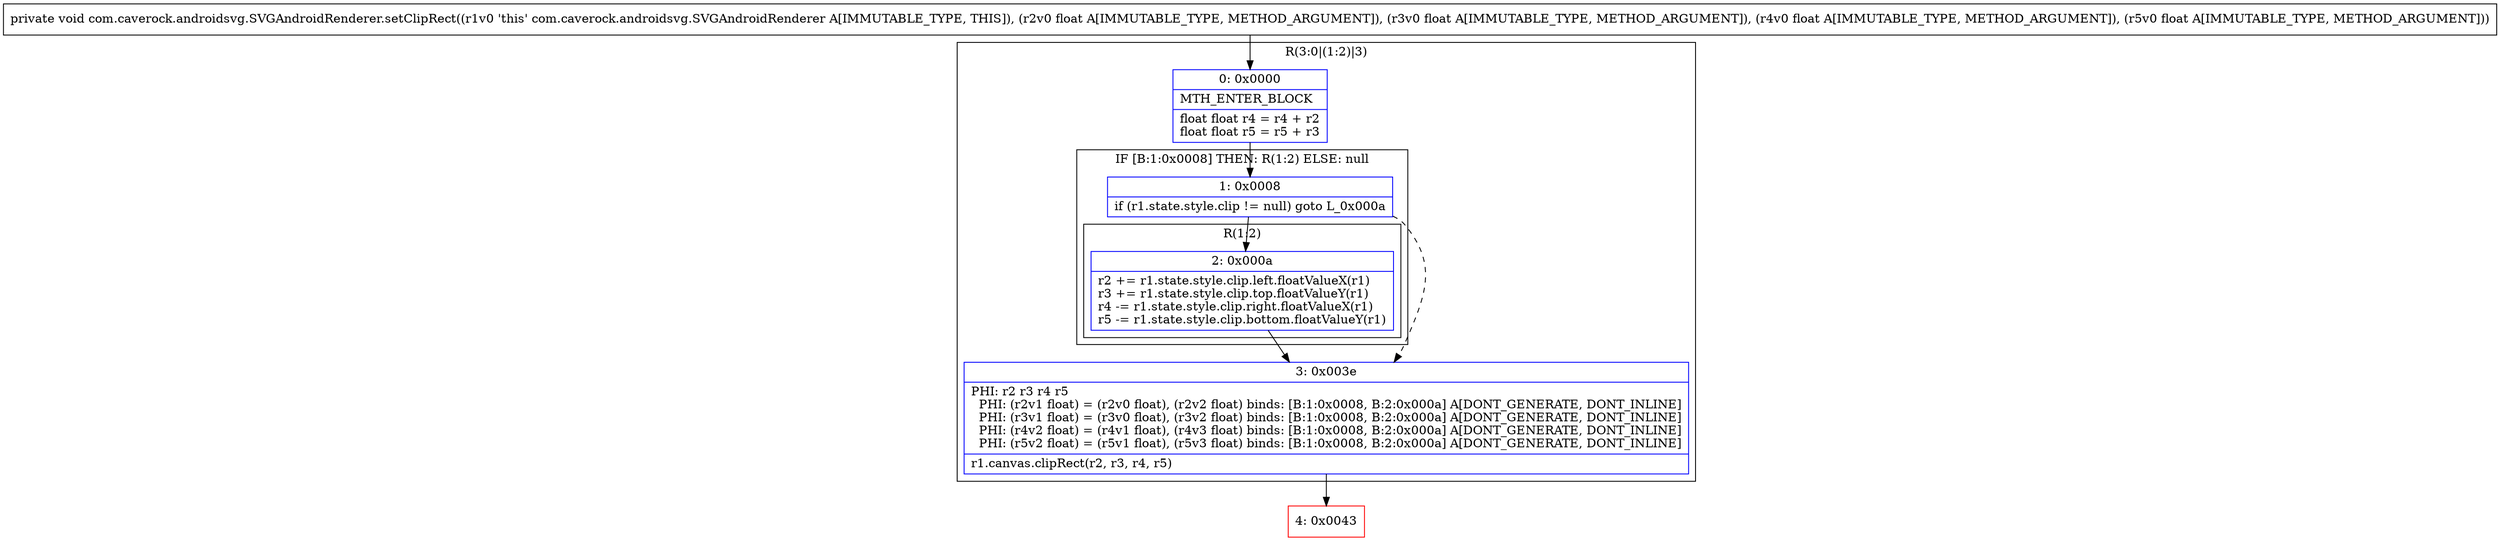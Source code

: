 digraph "CFG forcom.caverock.androidsvg.SVGAndroidRenderer.setClipRect(FFFF)V" {
subgraph cluster_Region_531255811 {
label = "R(3:0|(1:2)|3)";
node [shape=record,color=blue];
Node_0 [shape=record,label="{0\:\ 0x0000|MTH_ENTER_BLOCK\l|float float r4 = r4 + r2\lfloat float r5 = r5 + r3\l}"];
subgraph cluster_IfRegion_1526885773 {
label = "IF [B:1:0x0008] THEN: R(1:2) ELSE: null";
node [shape=record,color=blue];
Node_1 [shape=record,label="{1\:\ 0x0008|if (r1.state.style.clip != null) goto L_0x000a\l}"];
subgraph cluster_Region_1828964731 {
label = "R(1:2)";
node [shape=record,color=blue];
Node_2 [shape=record,label="{2\:\ 0x000a|r2 += r1.state.style.clip.left.floatValueX(r1)\lr3 += r1.state.style.clip.top.floatValueY(r1)\lr4 \-= r1.state.style.clip.right.floatValueX(r1)\lr5 \-= r1.state.style.clip.bottom.floatValueY(r1)\l}"];
}
}
Node_3 [shape=record,label="{3\:\ 0x003e|PHI: r2 r3 r4 r5 \l  PHI: (r2v1 float) = (r2v0 float), (r2v2 float) binds: [B:1:0x0008, B:2:0x000a] A[DONT_GENERATE, DONT_INLINE]\l  PHI: (r3v1 float) = (r3v0 float), (r3v2 float) binds: [B:1:0x0008, B:2:0x000a] A[DONT_GENERATE, DONT_INLINE]\l  PHI: (r4v2 float) = (r4v1 float), (r4v3 float) binds: [B:1:0x0008, B:2:0x000a] A[DONT_GENERATE, DONT_INLINE]\l  PHI: (r5v2 float) = (r5v1 float), (r5v3 float) binds: [B:1:0x0008, B:2:0x000a] A[DONT_GENERATE, DONT_INLINE]\l|r1.canvas.clipRect(r2, r3, r4, r5)\l}"];
}
Node_4 [shape=record,color=red,label="{4\:\ 0x0043}"];
MethodNode[shape=record,label="{private void com.caverock.androidsvg.SVGAndroidRenderer.setClipRect((r1v0 'this' com.caverock.androidsvg.SVGAndroidRenderer A[IMMUTABLE_TYPE, THIS]), (r2v0 float A[IMMUTABLE_TYPE, METHOD_ARGUMENT]), (r3v0 float A[IMMUTABLE_TYPE, METHOD_ARGUMENT]), (r4v0 float A[IMMUTABLE_TYPE, METHOD_ARGUMENT]), (r5v0 float A[IMMUTABLE_TYPE, METHOD_ARGUMENT])) }"];
MethodNode -> Node_0;
Node_0 -> Node_1;
Node_1 -> Node_2;
Node_1 -> Node_3[style=dashed];
Node_2 -> Node_3;
Node_3 -> Node_4;
}


